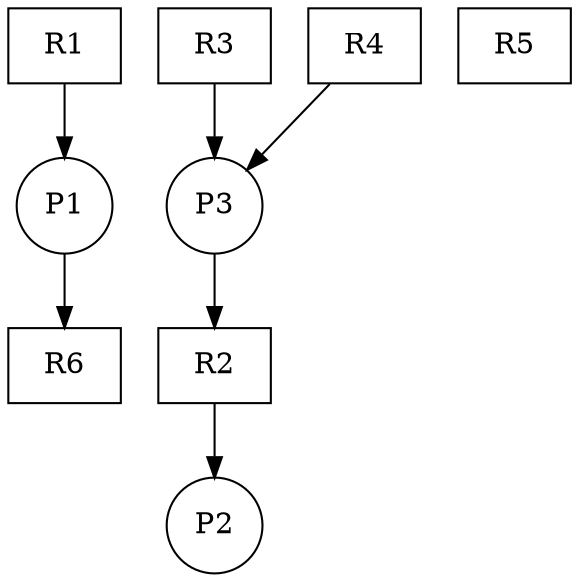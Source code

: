 digraph G {
node[shape=box]; R1,R2,R3,R4,R5,R6;
node[shape=circle]; P1,P2,P3;

R1->P1;
P1->R6;
R2->P2;
R3->P3;
R4->P3;
P3->R2;
}
